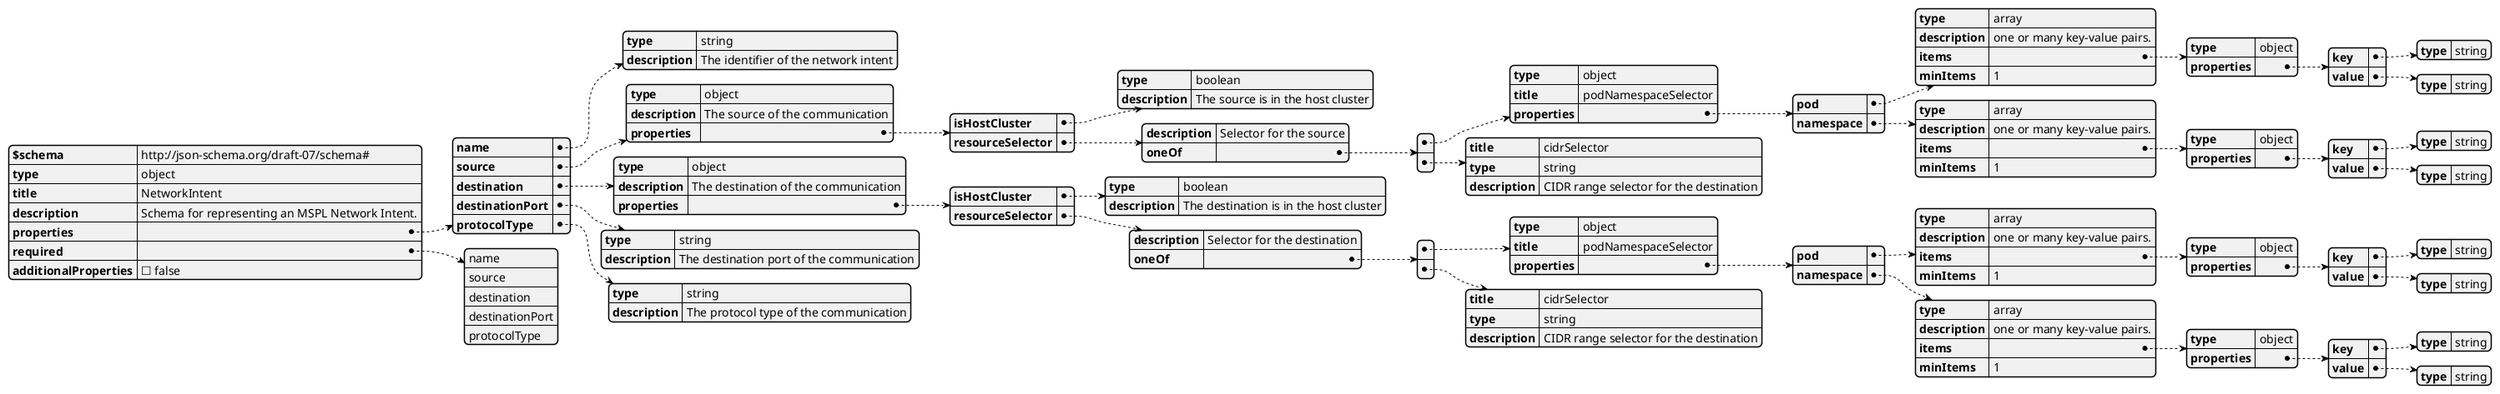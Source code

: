 @startjson
{
    "$schema": "http://json-schema.org/draft-07/schema#",
    "type": "object",
    "title": "NetworkIntent",
    "description": "Schema for representing an MSPL Network Intent.",
    "properties": {
        "name": {
            "type": "string",
            "description": "The identifier of the network intent"
        },
        "source":  {
            "type": "object",
            "description": "The source of the communication",
            "properties": {
                "isHostCluster": {
                    "type": "boolean",
                    "description": "The source is in the host cluster"
                },
                "resourceSelector": {
                    "description": "Selector for the source",
                    "oneOf": [
                        {
                            "type": "object",
                            "title": "podNamespaceSelector",
                            "properties": {
                                "pod": {
                                    "type": "array",
                                    "description": "one or many key-value pairs.",
                                    "items": {
                                        "type": "object",
                                        "properties": {
                                            "key": { "type": "string" },
                                            "value": { "type": "string" }
                                        }
                                    },
                                    "minItems": 1
                                },
                                "namespace": {
                                    "type": "array",
                                    "description": "one or many key-value pairs.",
                                    "items": {
                                        "type": "object",
                                        "properties": {
                                            "key": { "type": "string" },
                                            "value": { "type": "string" }
                                        }
                                    },
                                    "minItems": 1
                                }
                            }
                        },
                        {
                            "title": "cidrSelector",
                            "type": "string",
                            "description": "CIDR range selector for the destination"
                        }
                    ]
                }
            }
        },
        "destination":  {
            "type": "object",
            "description": "The destination of the communication",
            "properties": {
                "isHostCluster": {
                    "type": "boolean",
                    "description": "The destination is in the host cluster"
                },
                "resourceSelector": {
                    "description": "Selector for the destination",
                    "oneOf": [
                        {
                            "type": "object",
                            "title": "podNamespaceSelector",
                            "properties": {
                                "pod": {
                                    "type": "array",
                                    "description": "one or many key-value pairs.",
                                    "items": {
                                        "type": "object",
                                        "properties": {
                                            "key": { "type": "string" },
                                            "value": { "type": "string" }
                                        }
                                    },
                                    "minItems": 1
                                },
                                "namespace": {
                                    "type": "array",
                                    "description": "one or many key-value pairs.",
                                    "items": {
                                        "type": "object",
                                        "properties": {
                                            "key": { "type": "string" },
                                            "value": { "type": "string" }
                                        }
                                    },
                                    "minItems": 1
                                }
                            }
                        },
                        {
                            "title": "cidrSelector",
                            "type": "string",
                            "description": "CIDR range selector for the destination"
                        }
                    ]
                }
            }
        },
        "destinationPort": {
            "type": "string",
            "description": "The destination port of the communication"
        },
        "protocolType": {
            "type": "string",
            "description": "The protocol type of the communication"
        }
    },
    "required": [
        "name",
        "source",
        "destination",
        "destinationPort",
        "protocolType"
    ],
    "additionalProperties": false
}
@endjson
